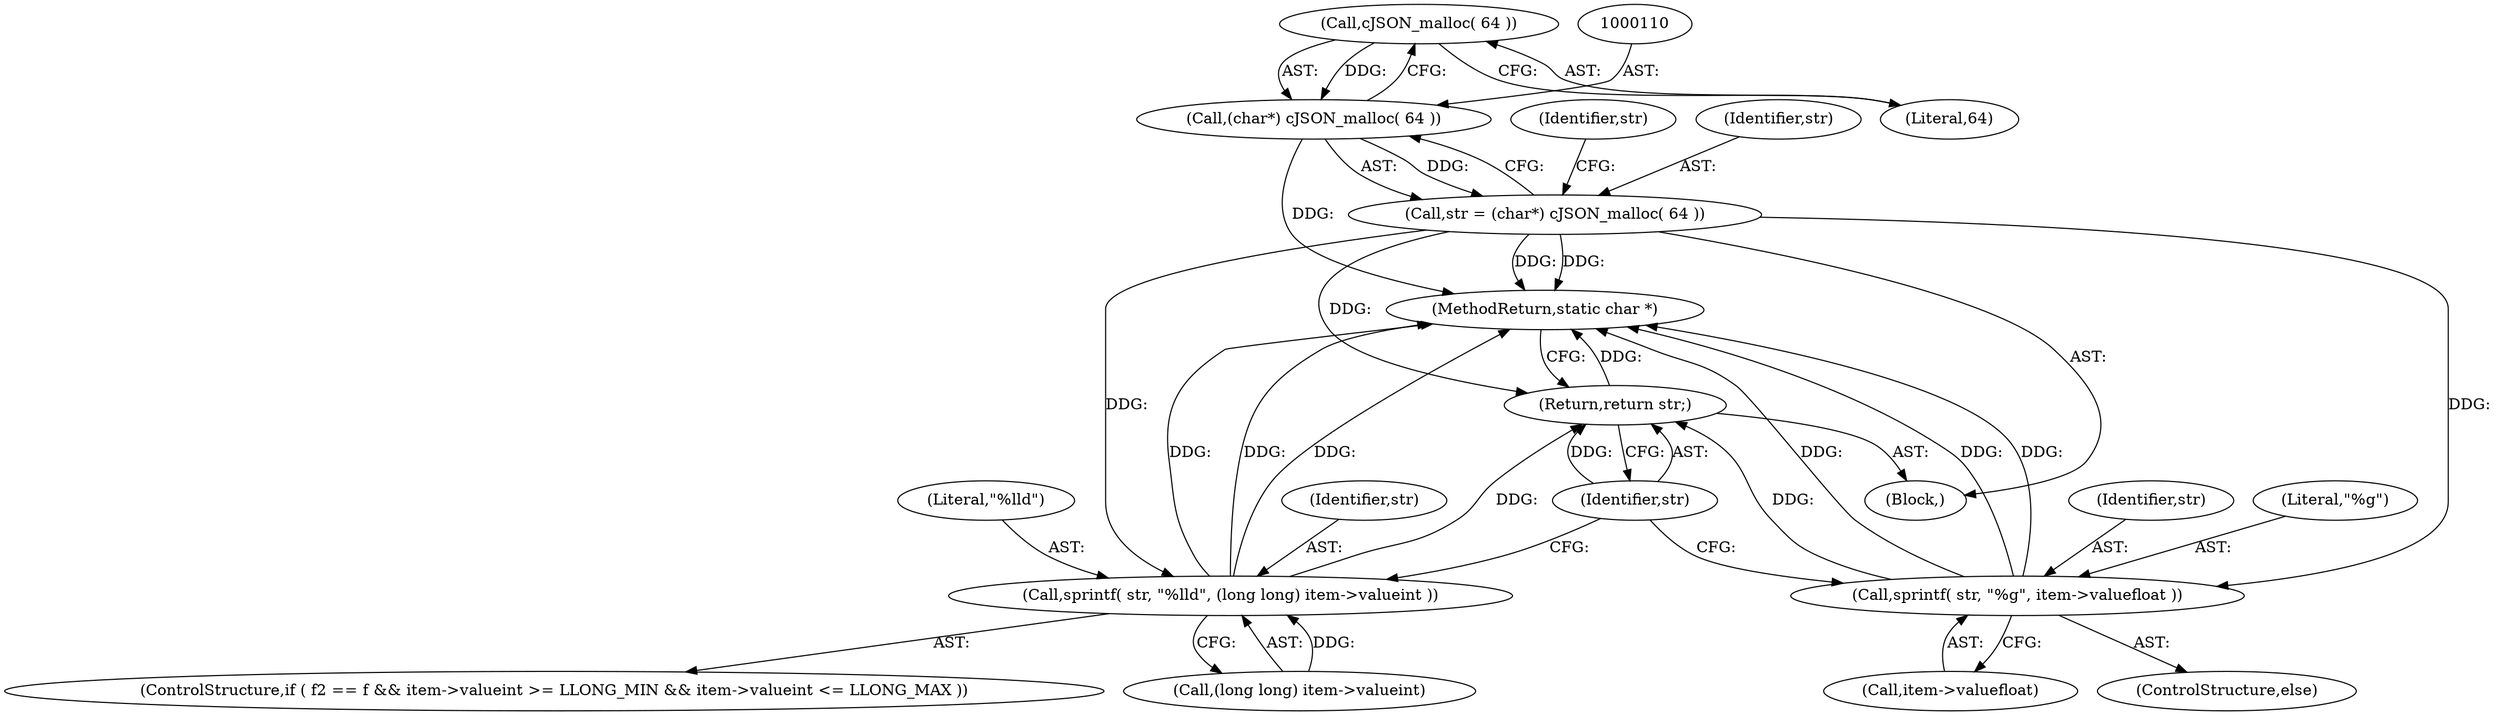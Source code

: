 digraph "1_iperf_91f2fa59e8ed80dfbf400add0164ee0e508e412a_41@API" {
"1000111" [label="(Call,cJSON_malloc( 64 ))"];
"1000109" [label="(Call,(char*) cJSON_malloc( 64 ))"];
"1000107" [label="(Call,str = (char*) cJSON_malloc( 64 ))"];
"1000143" [label="(Call,sprintf( str, \"%lld\", (long long) item->valueint ))"];
"1000158" [label="(Return,return str;)"];
"1000152" [label="(Call,sprintf( str, \"%g\", item->valuefloat ))"];
"1000112" [label="(Literal,64)"];
"1000127" [label="(ControlStructure,if ( f2 == f && item->valueint >= LLONG_MIN && item->valueint <= LLONG_MAX ))"];
"1000107" [label="(Call,str = (char*) cJSON_malloc( 64 ))"];
"1000151" [label="(ControlStructure,else)"];
"1000155" [label="(Call,item->valuefloat)"];
"1000158" [label="(Return,return str;)"];
"1000144" [label="(Identifier,str)"];
"1000114" [label="(Identifier,str)"];
"1000159" [label="(Identifier,str)"];
"1000109" [label="(Call,(char*) cJSON_malloc( 64 ))"];
"1000102" [label="(Block,)"];
"1000152" [label="(Call,sprintf( str, \"%g\", item->valuefloat ))"];
"1000111" [label="(Call,cJSON_malloc( 64 ))"];
"1000108" [label="(Identifier,str)"];
"1000143" [label="(Call,sprintf( str, \"%lld\", (long long) item->valueint ))"];
"1000145" [label="(Literal,\"%lld\")"];
"1000160" [label="(MethodReturn,static char *)"];
"1000153" [label="(Identifier,str)"];
"1000146" [label="(Call,(long long) item->valueint)"];
"1000154" [label="(Literal,\"%g\")"];
"1000111" -> "1000109"  [label="AST: "];
"1000111" -> "1000112"  [label="CFG: "];
"1000112" -> "1000111"  [label="AST: "];
"1000109" -> "1000111"  [label="CFG: "];
"1000111" -> "1000109"  [label="DDG: "];
"1000109" -> "1000107"  [label="AST: "];
"1000110" -> "1000109"  [label="AST: "];
"1000107" -> "1000109"  [label="CFG: "];
"1000109" -> "1000160"  [label="DDG: "];
"1000109" -> "1000107"  [label="DDG: "];
"1000107" -> "1000102"  [label="AST: "];
"1000108" -> "1000107"  [label="AST: "];
"1000114" -> "1000107"  [label="CFG: "];
"1000107" -> "1000160"  [label="DDG: "];
"1000107" -> "1000160"  [label="DDG: "];
"1000107" -> "1000143"  [label="DDG: "];
"1000107" -> "1000152"  [label="DDG: "];
"1000107" -> "1000158"  [label="DDG: "];
"1000143" -> "1000127"  [label="AST: "];
"1000143" -> "1000146"  [label="CFG: "];
"1000144" -> "1000143"  [label="AST: "];
"1000145" -> "1000143"  [label="AST: "];
"1000146" -> "1000143"  [label="AST: "];
"1000159" -> "1000143"  [label="CFG: "];
"1000143" -> "1000160"  [label="DDG: "];
"1000143" -> "1000160"  [label="DDG: "];
"1000143" -> "1000160"  [label="DDG: "];
"1000146" -> "1000143"  [label="DDG: "];
"1000143" -> "1000158"  [label="DDG: "];
"1000158" -> "1000102"  [label="AST: "];
"1000158" -> "1000159"  [label="CFG: "];
"1000159" -> "1000158"  [label="AST: "];
"1000160" -> "1000158"  [label="CFG: "];
"1000158" -> "1000160"  [label="DDG: "];
"1000159" -> "1000158"  [label="DDG: "];
"1000152" -> "1000158"  [label="DDG: "];
"1000152" -> "1000151"  [label="AST: "];
"1000152" -> "1000155"  [label="CFG: "];
"1000153" -> "1000152"  [label="AST: "];
"1000154" -> "1000152"  [label="AST: "];
"1000155" -> "1000152"  [label="AST: "];
"1000159" -> "1000152"  [label="CFG: "];
"1000152" -> "1000160"  [label="DDG: "];
"1000152" -> "1000160"  [label="DDG: "];
"1000152" -> "1000160"  [label="DDG: "];
}
